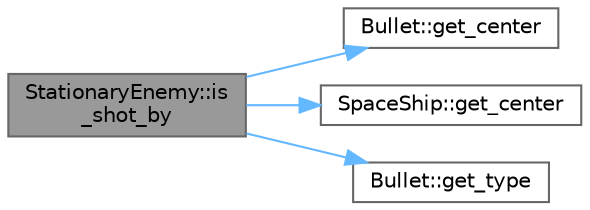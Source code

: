 digraph "StationaryEnemy::is_shot_by"
{
 // LATEX_PDF_SIZE
  bgcolor="transparent";
  edge [fontname=Helvetica,fontsize=10,labelfontname=Helvetica,labelfontsize=10];
  node [fontname=Helvetica,fontsize=10,shape=box,height=0.2,width=0.4];
  rankdir="LR";
  Node1 [id="Node000001",label="StationaryEnemy::is\l_shot_by",height=0.2,width=0.4,color="gray40", fillcolor="grey60", style="filled", fontcolor="black",tooltip=" "];
  Node1 -> Node2 [id="edge1_Node000001_Node000002",color="steelblue1",style="solid",tooltip=" "];
  Node2 [id="Node000002",label="Bullet::get_center",height=0.2,width=0.4,color="grey40", fillcolor="white", style="filled",URL="$class_bullet.html#ad973ccac539bb11b867221e08ac418f2",tooltip=" "];
  Node1 -> Node3 [id="edge2_Node000001_Node000003",color="steelblue1",style="solid",tooltip=" "];
  Node3 [id="Node000003",label="SpaceShip::get_center",height=0.2,width=0.4,color="grey40", fillcolor="white", style="filled",URL="$class_space_ship.html#aa3d94b1bdeda38f747ee8ab225562d5f",tooltip=" "];
  Node1 -> Node4 [id="edge3_Node000001_Node000004",color="steelblue1",style="solid",tooltip=" "];
  Node4 [id="Node000004",label="Bullet::get_type",height=0.2,width=0.4,color="grey40", fillcolor="white", style="filled",URL="$class_bullet.html#aaf95ea91bb8efb13689fb4d072e39211",tooltip=" "];
}
